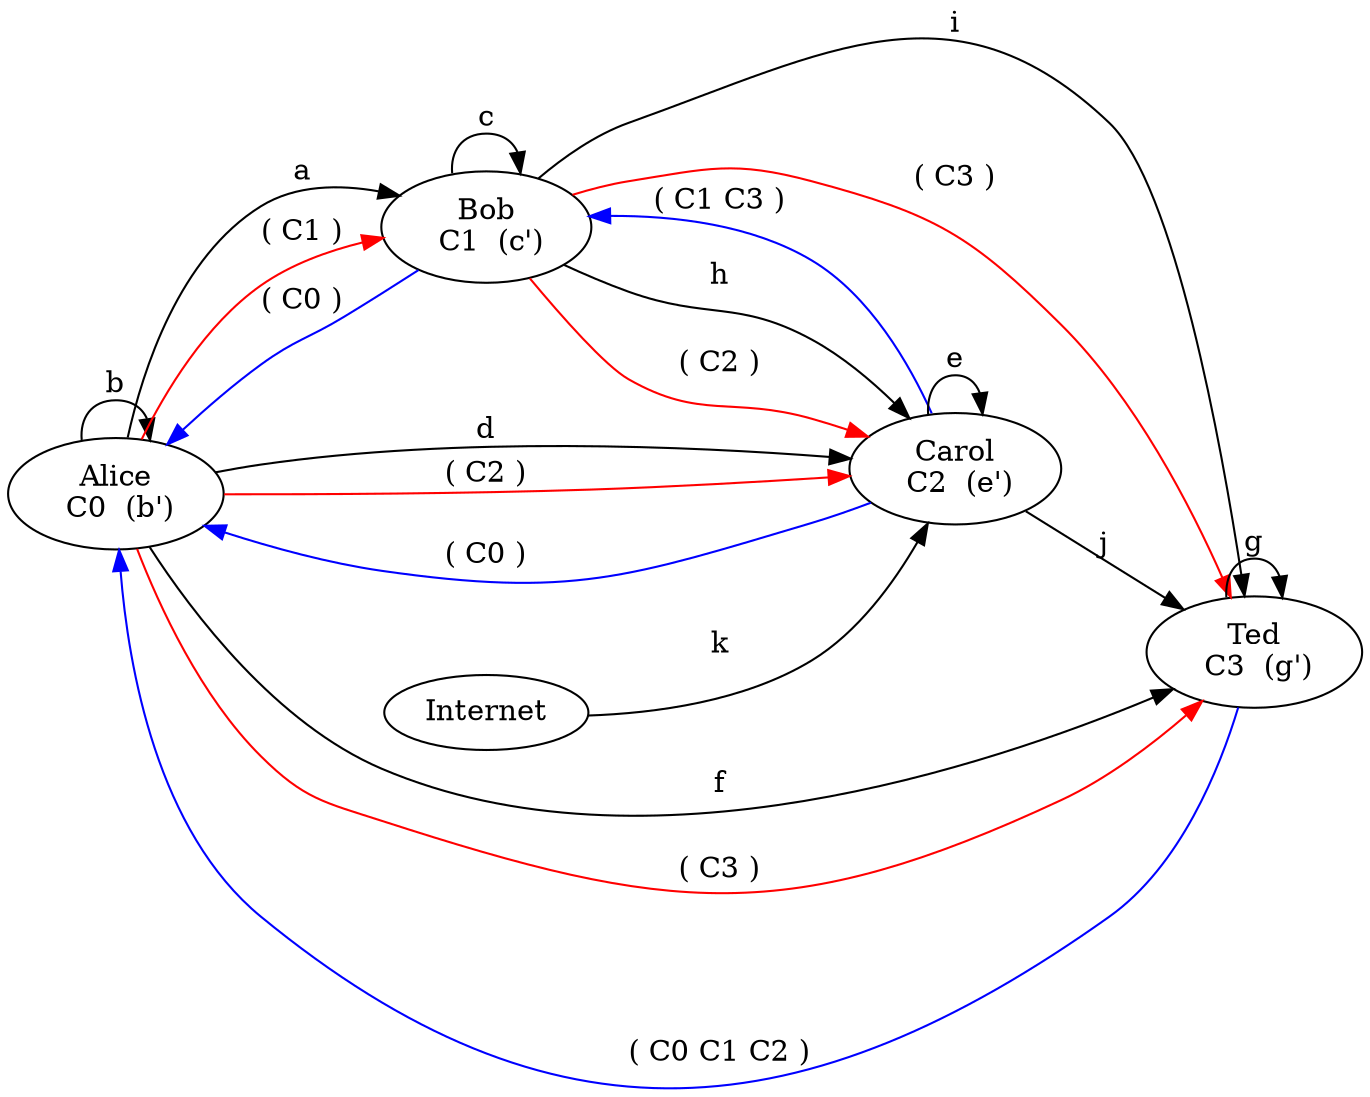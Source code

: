 digraph G {
    rankdir=LR
    C0:p1 -> C1:p1 [label="a"]
    C0:p0 -> C0:p0 [label="b"]
    C1:p0 -> C1:p0 [label="c"]
    C0:p2 -> C2:p1 [label="d"]
    C2:p0 -> C2:p0 [label="e"]
    C0:p3 -> C3:p1 [label="f"]
    C3:p0 -> C3:p0 [label="g"]
    C1:p2 -> C2:p3 [label="h"]
    C1:p3 -> C3:p2 [label="i"]
    C2:p4 -> C3:p3 [label="j"]
    Internet -> C2:p2 [label="k"]
    C0 [label="Alice\n C0  (b')"]
    C1 [label="Bob\n C1  (c')"]
    C2 [label="Carol\n C2  (e')"]
    C3 [label="Ted\n C3  (g')"]
    C3:p1 -> C0:p3 [label="( C0 C1 C2 )" color=blue]
    C0:p3 -> C3:p1 [label="( C3 )" color=red] 
    C2:p3 -> C1:p2 [label="( C1 C3 )" color=blue]
    C1:p2 -> C2:p3 [label="( C2 )" color=red]
    C1:p3 -> C3:p2 [label="( C3 )" color=red]
    C1:p1 -> C0:p1 [label="( C0 )" color=blue]
    C0:p1 -> C1:p1 [label="( C1 )" color=red]
    C2:p1 -> C0:p2 [label="( C0 )" color=blue]
    C0:p2 -> C2:p1 [label="( C2 )" color=red]
}
